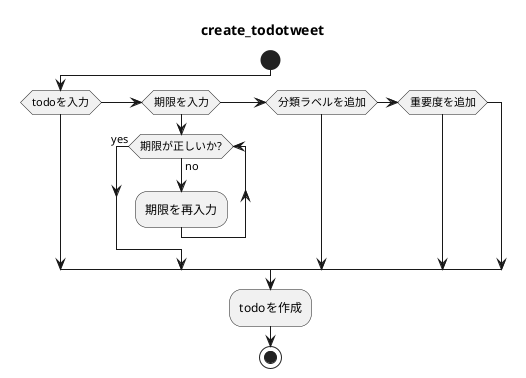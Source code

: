 @startuml
title: create_todotweet

|user|

start

if (todoを入力) then 

elseif (期限を入力)
  while(期限が正しいか?) is (no)
    :期限を再入力;
  endwhile (yes)

elseif (分類ラベルを追加)

elseif (重要度を追加)

endif

:todoを作成;

stop

@enduml
